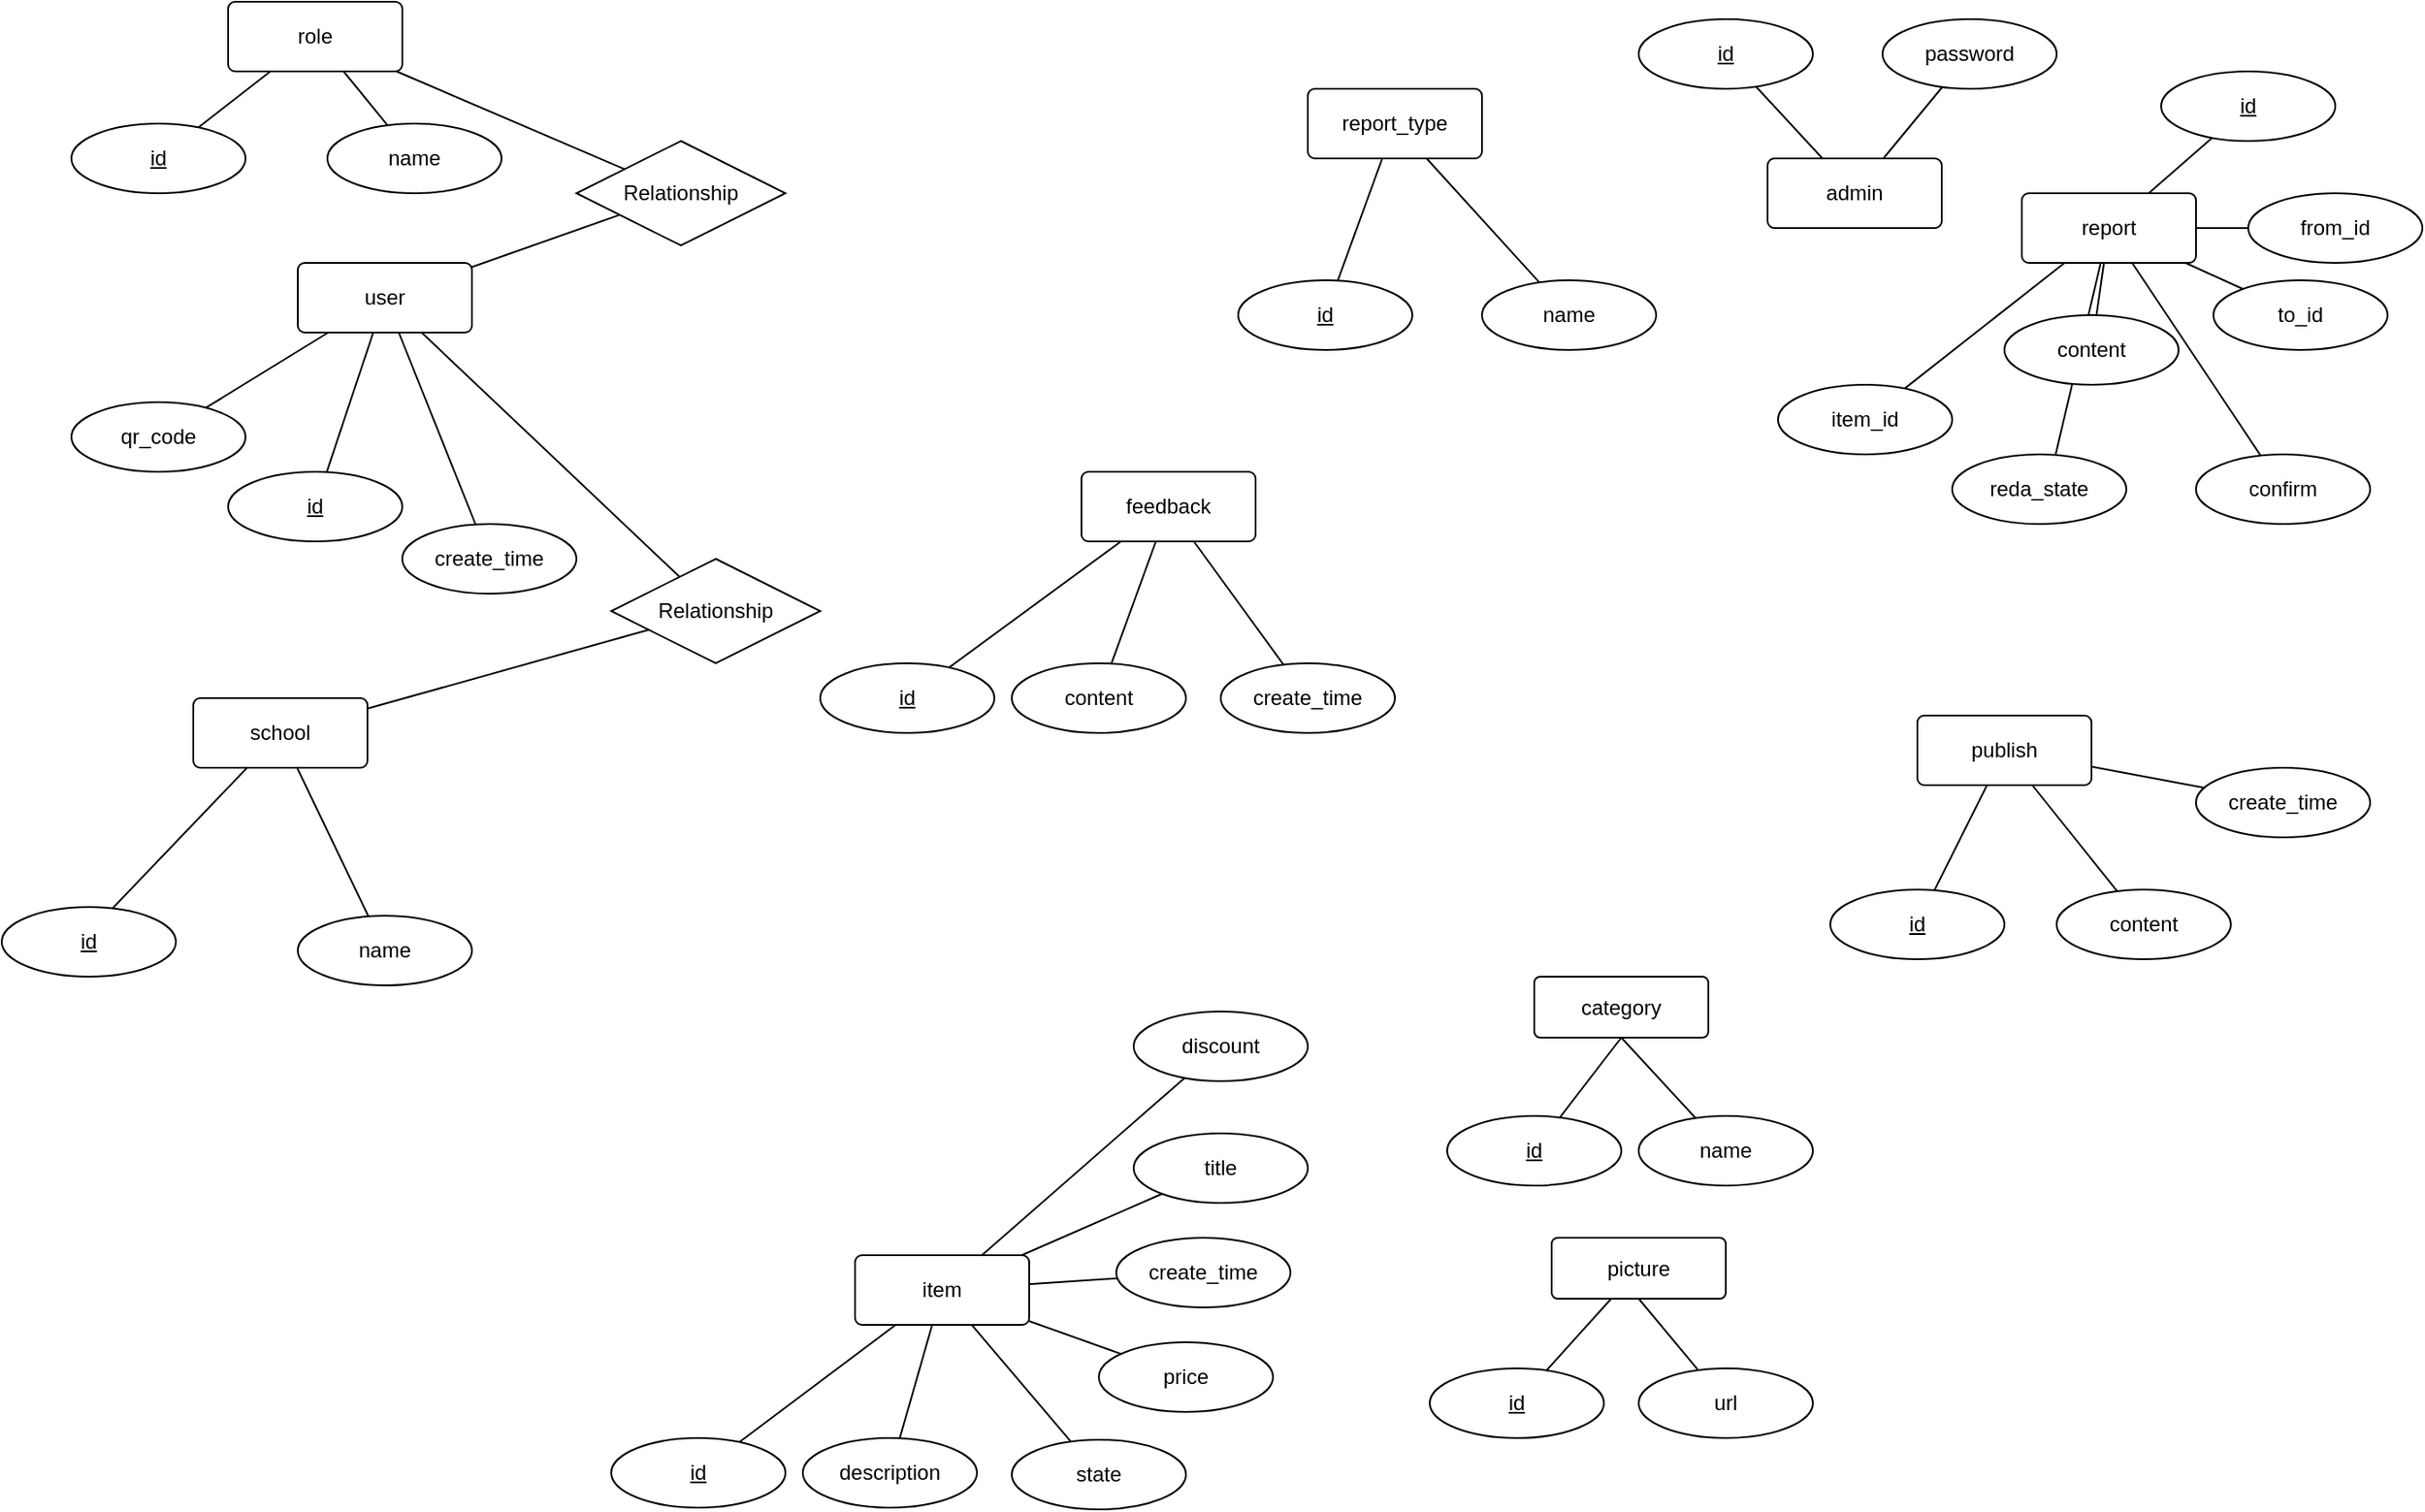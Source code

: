 <mxfile version="12.8.4" type="github">
  <diagram id="C5RBs43oDa-KdzZeNtuy" name="Page-1">
    <mxGraphModel dx="2067" dy="691" grid="1" gridSize="10" guides="1" tooltips="1" connect="1" arrows="1" fold="1" page="1" pageScale="1" pageWidth="827" pageHeight="1169" math="0" shadow="0">
      <root>
        <mxCell id="WIyWlLk6GJQsqaUBKTNV-0" />
        <mxCell id="WIyWlLk6GJQsqaUBKTNV-1" parent="WIyWlLk6GJQsqaUBKTNV-0" />
        <mxCell id="x0fX3sGU_hapRCEqtS8F-4" style="rounded=0;orthogonalLoop=1;jettySize=auto;html=1;endArrow=none;endFill=0;" edge="1" parent="WIyWlLk6GJQsqaUBKTNV-1" source="x0fX3sGU_hapRCEqtS8F-0" target="x0fX3sGU_hapRCEqtS8F-3">
          <mxGeometry relative="1" as="geometry">
            <mxPoint x="-120.12" y="291.649" as="targetPoint" />
          </mxGeometry>
        </mxCell>
        <mxCell id="x0fX3sGU_hapRCEqtS8F-5" style="edgeStyle=none;rounded=0;orthogonalLoop=1;jettySize=auto;html=1;endArrow=none;endFill=0;" edge="1" parent="WIyWlLk6GJQsqaUBKTNV-1" source="x0fX3sGU_hapRCEqtS8F-0" target="x0fX3sGU_hapRCEqtS8F-2">
          <mxGeometry relative="1" as="geometry">
            <mxPoint x="-105.926" y="169.444" as="targetPoint" />
          </mxGeometry>
        </mxCell>
        <mxCell id="x0fX3sGU_hapRCEqtS8F-11" style="edgeStyle=none;rounded=0;orthogonalLoop=1;jettySize=auto;html=1;endArrow=none;endFill=0;" edge="1" parent="WIyWlLk6GJQsqaUBKTNV-1" source="x0fX3sGU_hapRCEqtS8F-0" target="x0fX3sGU_hapRCEqtS8F-10">
          <mxGeometry relative="1" as="geometry">
            <mxPoint x="-100.369" y="217.806" as="targetPoint" />
          </mxGeometry>
        </mxCell>
        <mxCell id="x0fX3sGU_hapRCEqtS8F-24" style="edgeStyle=none;rounded=0;orthogonalLoop=1;jettySize=auto;html=1;endArrow=none;endFill=0;" edge="1" parent="WIyWlLk6GJQsqaUBKTNV-1" source="x0fX3sGU_hapRCEqtS8F-0" target="x0fX3sGU_hapRCEqtS8F-22">
          <mxGeometry relative="1" as="geometry" />
        </mxCell>
        <mxCell id="x0fX3sGU_hapRCEqtS8F-26" style="edgeStyle=none;rounded=0;orthogonalLoop=1;jettySize=auto;html=1;endArrow=none;endFill=0;" edge="1" parent="WIyWlLk6GJQsqaUBKTNV-1" source="x0fX3sGU_hapRCEqtS8F-0" target="x0fX3sGU_hapRCEqtS8F-23">
          <mxGeometry relative="1" as="geometry">
            <mxPoint x="68.571" y="119.286" as="targetPoint" />
          </mxGeometry>
        </mxCell>
        <mxCell id="x0fX3sGU_hapRCEqtS8F-0" value="user" style="rounded=1;arcSize=10;whiteSpace=wrap;html=1;align=center;" vertex="1" parent="WIyWlLk6GJQsqaUBKTNV-1">
          <mxGeometry x="-430" y="170" width="100" height="40" as="geometry" />
        </mxCell>
        <mxCell id="x0fX3sGU_hapRCEqtS8F-18" style="edgeStyle=none;rounded=0;orthogonalLoop=1;jettySize=auto;html=1;endArrow=none;endFill=0;" edge="1" parent="WIyWlLk6GJQsqaUBKTNV-1" source="x0fX3sGU_hapRCEqtS8F-1" target="x0fX3sGU_hapRCEqtS8F-16">
          <mxGeometry relative="1" as="geometry" />
        </mxCell>
        <mxCell id="x0fX3sGU_hapRCEqtS8F-27" style="edgeStyle=none;rounded=0;orthogonalLoop=1;jettySize=auto;html=1;endArrow=none;endFill=0;" edge="1" parent="WIyWlLk6GJQsqaUBKTNV-1" source="x0fX3sGU_hapRCEqtS8F-1" target="x0fX3sGU_hapRCEqtS8F-15">
          <mxGeometry relative="1" as="geometry">
            <mxPoint x="62.727" y="83.636" as="targetPoint" />
          </mxGeometry>
        </mxCell>
        <mxCell id="x0fX3sGU_hapRCEqtS8F-1" value="role" style="rounded=1;arcSize=10;whiteSpace=wrap;html=1;align=center;" vertex="1" parent="WIyWlLk6GJQsqaUBKTNV-1">
          <mxGeometry x="-470" y="20" width="100" height="40" as="geometry" />
        </mxCell>
        <mxCell id="x0fX3sGU_hapRCEqtS8F-2" value="create_time" style="ellipse;whiteSpace=wrap;html=1;align=center;" vertex="1" parent="WIyWlLk6GJQsqaUBKTNV-1">
          <mxGeometry x="-370" y="320" width="100" height="40" as="geometry" />
        </mxCell>
        <mxCell id="x0fX3sGU_hapRCEqtS8F-3" value="id" style="ellipse;whiteSpace=wrap;html=1;align=center;fontStyle=4;" vertex="1" parent="WIyWlLk6GJQsqaUBKTNV-1">
          <mxGeometry x="-470" y="290" width="100" height="40" as="geometry" />
        </mxCell>
        <mxCell id="x0fX3sGU_hapRCEqtS8F-10" value="qr_code" style="ellipse;whiteSpace=wrap;html=1;align=center;" vertex="1" parent="WIyWlLk6GJQsqaUBKTNV-1">
          <mxGeometry x="-560" y="250" width="100" height="40" as="geometry" />
        </mxCell>
        <mxCell id="x0fX3sGU_hapRCEqtS8F-20" style="edgeStyle=none;rounded=0;orthogonalLoop=1;jettySize=auto;html=1;entryX=0.5;entryY=0.375;entryDx=0;entryDy=0;entryPerimeter=0;endArrow=none;endFill=0;" edge="1" parent="WIyWlLk6GJQsqaUBKTNV-1" source="x0fX3sGU_hapRCEqtS8F-12" target="x0fX3sGU_hapRCEqtS8F-13">
          <mxGeometry relative="1" as="geometry" />
        </mxCell>
        <mxCell id="x0fX3sGU_hapRCEqtS8F-21" style="edgeStyle=none;rounded=0;orthogonalLoop=1;jettySize=auto;html=1;endArrow=none;endFill=0;" edge="1" parent="WIyWlLk6GJQsqaUBKTNV-1" source="x0fX3sGU_hapRCEqtS8F-12" target="x0fX3sGU_hapRCEqtS8F-14">
          <mxGeometry relative="1" as="geometry" />
        </mxCell>
        <mxCell id="x0fX3sGU_hapRCEqtS8F-25" style="edgeStyle=none;rounded=0;orthogonalLoop=1;jettySize=auto;html=1;endArrow=none;endFill=0;" edge="1" parent="WIyWlLk6GJQsqaUBKTNV-1" source="x0fX3sGU_hapRCEqtS8F-12" target="x0fX3sGU_hapRCEqtS8F-22">
          <mxGeometry relative="1" as="geometry" />
        </mxCell>
        <mxCell id="x0fX3sGU_hapRCEqtS8F-12" value="school" style="rounded=1;arcSize=10;whiteSpace=wrap;html=1;align=center;" vertex="1" parent="WIyWlLk6GJQsqaUBKTNV-1">
          <mxGeometry x="-490" y="420" width="100" height="40" as="geometry" />
        </mxCell>
        <mxCell id="x0fX3sGU_hapRCEqtS8F-13" value="id" style="ellipse;whiteSpace=wrap;html=1;align=center;fontStyle=4;" vertex="1" parent="WIyWlLk6GJQsqaUBKTNV-1">
          <mxGeometry x="-600" y="540" width="100" height="40" as="geometry" />
        </mxCell>
        <mxCell id="x0fX3sGU_hapRCEqtS8F-14" value="name" style="ellipse;whiteSpace=wrap;html=1;align=center;" vertex="1" parent="WIyWlLk6GJQsqaUBKTNV-1">
          <mxGeometry x="-430" y="545" width="100" height="40" as="geometry" />
        </mxCell>
        <mxCell id="x0fX3sGU_hapRCEqtS8F-15" value="name" style="ellipse;whiteSpace=wrap;html=1;align=center;" vertex="1" parent="WIyWlLk6GJQsqaUBKTNV-1">
          <mxGeometry x="-413" y="90" width="100" height="40" as="geometry" />
        </mxCell>
        <mxCell id="x0fX3sGU_hapRCEqtS8F-16" value="id" style="ellipse;whiteSpace=wrap;html=1;align=center;fontStyle=4;" vertex="1" parent="WIyWlLk6GJQsqaUBKTNV-1">
          <mxGeometry x="-560" y="90" width="100" height="40" as="geometry" />
        </mxCell>
        <mxCell id="x0fX3sGU_hapRCEqtS8F-22" value="Relationship" style="shape=rhombus;perimeter=rhombusPerimeter;whiteSpace=wrap;html=1;align=center;" vertex="1" parent="WIyWlLk6GJQsqaUBKTNV-1">
          <mxGeometry x="-250" y="340" width="120" height="60" as="geometry" />
        </mxCell>
        <mxCell id="x0fX3sGU_hapRCEqtS8F-72" style="edgeStyle=none;rounded=0;orthogonalLoop=1;jettySize=auto;html=1;endArrow=none;endFill=0;" edge="1" parent="WIyWlLk6GJQsqaUBKTNV-1" source="x0fX3sGU_hapRCEqtS8F-23" target="x0fX3sGU_hapRCEqtS8F-1">
          <mxGeometry relative="1" as="geometry" />
        </mxCell>
        <mxCell id="x0fX3sGU_hapRCEqtS8F-23" value="Relationship" style="shape=rhombus;perimeter=rhombusPerimeter;whiteSpace=wrap;html=1;align=center;" vertex="1" parent="WIyWlLk6GJQsqaUBKTNV-1">
          <mxGeometry x="-270" y="100" width="120" height="60" as="geometry" />
        </mxCell>
        <mxCell id="x0fX3sGU_hapRCEqtS8F-33" style="edgeStyle=none;rounded=0;orthogonalLoop=1;jettySize=auto;html=1;endArrow=none;endFill=0;" edge="1" parent="WIyWlLk6GJQsqaUBKTNV-1" source="x0fX3sGU_hapRCEqtS8F-28" target="x0fX3sGU_hapRCEqtS8F-29">
          <mxGeometry relative="1" as="geometry" />
        </mxCell>
        <mxCell id="x0fX3sGU_hapRCEqtS8F-34" style="edgeStyle=none;rounded=0;orthogonalLoop=1;jettySize=auto;html=1;endArrow=none;endFill=0;" edge="1" parent="WIyWlLk6GJQsqaUBKTNV-1" source="x0fX3sGU_hapRCEqtS8F-28" target="x0fX3sGU_hapRCEqtS8F-30">
          <mxGeometry relative="1" as="geometry" />
        </mxCell>
        <mxCell id="x0fX3sGU_hapRCEqtS8F-36" style="edgeStyle=none;rounded=0;orthogonalLoop=1;jettySize=auto;html=1;endArrow=none;endFill=0;" edge="1" parent="WIyWlLk6GJQsqaUBKTNV-1" source="x0fX3sGU_hapRCEqtS8F-28" target="x0fX3sGU_hapRCEqtS8F-32">
          <mxGeometry relative="1" as="geometry" />
        </mxCell>
        <mxCell id="x0fX3sGU_hapRCEqtS8F-28" value="feedback" style="rounded=1;arcSize=10;whiteSpace=wrap;html=1;align=center;" vertex="1" parent="WIyWlLk6GJQsqaUBKTNV-1">
          <mxGeometry x="20" y="290" width="100" height="40" as="geometry" />
        </mxCell>
        <mxCell id="x0fX3sGU_hapRCEqtS8F-29" value="id" style="ellipse;whiteSpace=wrap;html=1;align=center;fontStyle=4;" vertex="1" parent="WIyWlLk6GJQsqaUBKTNV-1">
          <mxGeometry x="-130" y="400" width="100" height="40" as="geometry" />
        </mxCell>
        <mxCell id="x0fX3sGU_hapRCEqtS8F-30" value="content" style="ellipse;whiteSpace=wrap;html=1;align=center;" vertex="1" parent="WIyWlLk6GJQsqaUBKTNV-1">
          <mxGeometry x="-20" y="400" width="100" height="40" as="geometry" />
        </mxCell>
        <mxCell id="x0fX3sGU_hapRCEqtS8F-32" value="create_time" style="ellipse;whiteSpace=wrap;html=1;align=center;direction=west;" vertex="1" parent="WIyWlLk6GJQsqaUBKTNV-1">
          <mxGeometry x="100" y="400" width="100" height="40" as="geometry" />
        </mxCell>
        <mxCell id="x0fX3sGU_hapRCEqtS8F-40" style="edgeStyle=none;rounded=0;orthogonalLoop=1;jettySize=auto;html=1;endArrow=none;endFill=0;" edge="1" parent="WIyWlLk6GJQsqaUBKTNV-1" source="x0fX3sGU_hapRCEqtS8F-37" target="x0fX3sGU_hapRCEqtS8F-38">
          <mxGeometry relative="1" as="geometry" />
        </mxCell>
        <mxCell id="x0fX3sGU_hapRCEqtS8F-44" style="edgeStyle=none;rounded=0;orthogonalLoop=1;jettySize=auto;html=1;endArrow=none;endFill=0;" edge="1" parent="WIyWlLk6GJQsqaUBKTNV-1" source="x0fX3sGU_hapRCEqtS8F-37" target="x0fX3sGU_hapRCEqtS8F-43">
          <mxGeometry relative="1" as="geometry" />
        </mxCell>
        <mxCell id="x0fX3sGU_hapRCEqtS8F-52" style="edgeStyle=none;rounded=0;orthogonalLoop=1;jettySize=auto;html=1;endArrow=none;endFill=0;" edge="1" parent="WIyWlLk6GJQsqaUBKTNV-1" source="x0fX3sGU_hapRCEqtS8F-37" target="x0fX3sGU_hapRCEqtS8F-51">
          <mxGeometry relative="1" as="geometry" />
        </mxCell>
        <mxCell id="x0fX3sGU_hapRCEqtS8F-54" style="edgeStyle=none;rounded=0;orthogonalLoop=1;jettySize=auto;html=1;endArrow=none;endFill=0;" edge="1" parent="WIyWlLk6GJQsqaUBKTNV-1" source="x0fX3sGU_hapRCEqtS8F-37" target="x0fX3sGU_hapRCEqtS8F-53">
          <mxGeometry relative="1" as="geometry" />
        </mxCell>
        <mxCell id="x0fX3sGU_hapRCEqtS8F-56" style="edgeStyle=none;rounded=0;orthogonalLoop=1;jettySize=auto;html=1;endArrow=none;endFill=0;" edge="1" parent="WIyWlLk6GJQsqaUBKTNV-1" source="x0fX3sGU_hapRCEqtS8F-37" target="x0fX3sGU_hapRCEqtS8F-55">
          <mxGeometry relative="1" as="geometry" />
        </mxCell>
        <mxCell id="x0fX3sGU_hapRCEqtS8F-58" style="edgeStyle=none;rounded=0;orthogonalLoop=1;jettySize=auto;html=1;endArrow=none;endFill=0;" edge="1" parent="WIyWlLk6GJQsqaUBKTNV-1" source="x0fX3sGU_hapRCEqtS8F-37" target="x0fX3sGU_hapRCEqtS8F-57">
          <mxGeometry relative="1" as="geometry" />
        </mxCell>
        <mxCell id="x0fX3sGU_hapRCEqtS8F-60" style="edgeStyle=none;rounded=0;orthogonalLoop=1;jettySize=auto;html=1;endArrow=none;endFill=0;" edge="1" parent="WIyWlLk6GJQsqaUBKTNV-1" source="x0fX3sGU_hapRCEqtS8F-37" target="x0fX3sGU_hapRCEqtS8F-59">
          <mxGeometry relative="1" as="geometry" />
        </mxCell>
        <mxCell id="x0fX3sGU_hapRCEqtS8F-37" value="item" style="rounded=1;arcSize=10;whiteSpace=wrap;html=1;align=center;" vertex="1" parent="WIyWlLk6GJQsqaUBKTNV-1">
          <mxGeometry x="-110" y="740" width="100" height="40" as="geometry" />
        </mxCell>
        <mxCell id="x0fX3sGU_hapRCEqtS8F-38" value="id" style="ellipse;whiteSpace=wrap;html=1;align=center;fontStyle=4;" vertex="1" parent="WIyWlLk6GJQsqaUBKTNV-1">
          <mxGeometry x="-250" y="845" width="100" height="40" as="geometry" />
        </mxCell>
        <mxCell id="x0fX3sGU_hapRCEqtS8F-49" style="edgeStyle=none;rounded=0;orthogonalLoop=1;jettySize=auto;html=1;exitX=0.5;exitY=1;exitDx=0;exitDy=0;endArrow=none;endFill=0;" edge="1" parent="WIyWlLk6GJQsqaUBKTNV-1" source="x0fX3sGU_hapRCEqtS8F-42" target="x0fX3sGU_hapRCEqtS8F-47">
          <mxGeometry relative="1" as="geometry" />
        </mxCell>
        <mxCell id="x0fX3sGU_hapRCEqtS8F-74" style="edgeStyle=none;rounded=0;orthogonalLoop=1;jettySize=auto;html=1;exitX=0.5;exitY=1;exitDx=0;exitDy=0;endArrow=none;endFill=0;" edge="1" parent="WIyWlLk6GJQsqaUBKTNV-1" source="x0fX3sGU_hapRCEqtS8F-42" target="x0fX3sGU_hapRCEqtS8F-73">
          <mxGeometry relative="1" as="geometry" />
        </mxCell>
        <mxCell id="x0fX3sGU_hapRCEqtS8F-42" value="category" style="rounded=1;arcSize=10;whiteSpace=wrap;html=1;align=center;" vertex="1" parent="WIyWlLk6GJQsqaUBKTNV-1">
          <mxGeometry x="280" y="580" width="100" height="35" as="geometry" />
        </mxCell>
        <mxCell id="x0fX3sGU_hapRCEqtS8F-43" value="description" style="ellipse;whiteSpace=wrap;html=1;align=center;" vertex="1" parent="WIyWlLk6GJQsqaUBKTNV-1">
          <mxGeometry x="-140" y="845" width="100" height="40" as="geometry" />
        </mxCell>
        <mxCell id="x0fX3sGU_hapRCEqtS8F-50" style="edgeStyle=none;rounded=0;orthogonalLoop=1;jettySize=auto;html=1;endArrow=none;endFill=0;" edge="1" parent="WIyWlLk6GJQsqaUBKTNV-1" source="x0fX3sGU_hapRCEqtS8F-46" target="x0fX3sGU_hapRCEqtS8F-48">
          <mxGeometry relative="1" as="geometry" />
        </mxCell>
        <mxCell id="x0fX3sGU_hapRCEqtS8F-76" style="edgeStyle=none;rounded=0;orthogonalLoop=1;jettySize=auto;html=1;exitX=0.5;exitY=1;exitDx=0;exitDy=0;endArrow=none;endFill=0;" edge="1" parent="WIyWlLk6GJQsqaUBKTNV-1" source="x0fX3sGU_hapRCEqtS8F-46" target="x0fX3sGU_hapRCEqtS8F-75">
          <mxGeometry relative="1" as="geometry" />
        </mxCell>
        <mxCell id="x0fX3sGU_hapRCEqtS8F-46" value="picture" style="rounded=1;arcSize=10;whiteSpace=wrap;html=1;align=center;" vertex="1" parent="WIyWlLk6GJQsqaUBKTNV-1">
          <mxGeometry x="290" y="730" width="100" height="35" as="geometry" />
        </mxCell>
        <mxCell id="x0fX3sGU_hapRCEqtS8F-47" value="id" style="ellipse;whiteSpace=wrap;html=1;align=center;fontStyle=4;" vertex="1" parent="WIyWlLk6GJQsqaUBKTNV-1">
          <mxGeometry x="230" y="660" width="100" height="40" as="geometry" />
        </mxCell>
        <mxCell id="x0fX3sGU_hapRCEqtS8F-48" value="id" style="ellipse;whiteSpace=wrap;html=1;align=center;fontStyle=4;" vertex="1" parent="WIyWlLk6GJQsqaUBKTNV-1">
          <mxGeometry x="220" y="805" width="100" height="40" as="geometry" />
        </mxCell>
        <mxCell id="x0fX3sGU_hapRCEqtS8F-51" value="state" style="ellipse;whiteSpace=wrap;html=1;align=center;" vertex="1" parent="WIyWlLk6GJQsqaUBKTNV-1">
          <mxGeometry x="-20" y="846" width="100" height="40" as="geometry" />
        </mxCell>
        <mxCell id="x0fX3sGU_hapRCEqtS8F-53" value="price" style="ellipse;whiteSpace=wrap;html=1;align=center;" vertex="1" parent="WIyWlLk6GJQsqaUBKTNV-1">
          <mxGeometry x="30" y="790" width="100" height="40" as="geometry" />
        </mxCell>
        <mxCell id="x0fX3sGU_hapRCEqtS8F-55" value="create_time" style="ellipse;whiteSpace=wrap;html=1;align=center;" vertex="1" parent="WIyWlLk6GJQsqaUBKTNV-1">
          <mxGeometry x="40" y="730" width="100" height="40" as="geometry" />
        </mxCell>
        <mxCell id="x0fX3sGU_hapRCEqtS8F-57" value="title" style="ellipse;whiteSpace=wrap;html=1;align=center;" vertex="1" parent="WIyWlLk6GJQsqaUBKTNV-1">
          <mxGeometry x="50" y="670" width="100" height="40" as="geometry" />
        </mxCell>
        <mxCell id="x0fX3sGU_hapRCEqtS8F-59" value="discount" style="ellipse;whiteSpace=wrap;html=1;align=center;" vertex="1" parent="WIyWlLk6GJQsqaUBKTNV-1">
          <mxGeometry x="50" y="600" width="100" height="40" as="geometry" />
        </mxCell>
        <mxCell id="x0fX3sGU_hapRCEqtS8F-64" style="edgeStyle=none;rounded=0;orthogonalLoop=1;jettySize=auto;html=1;endArrow=none;endFill=0;" edge="1" parent="WIyWlLk6GJQsqaUBKTNV-1" source="x0fX3sGU_hapRCEqtS8F-61" target="x0fX3sGU_hapRCEqtS8F-62">
          <mxGeometry relative="1" as="geometry" />
        </mxCell>
        <mxCell id="x0fX3sGU_hapRCEqtS8F-65" style="edgeStyle=none;rounded=0;orthogonalLoop=1;jettySize=auto;html=1;endArrow=none;endFill=0;" edge="1" parent="WIyWlLk6GJQsqaUBKTNV-1" source="x0fX3sGU_hapRCEqtS8F-61" target="x0fX3sGU_hapRCEqtS8F-63">
          <mxGeometry relative="1" as="geometry" />
        </mxCell>
        <mxCell id="x0fX3sGU_hapRCEqtS8F-61" value="admin" style="rounded=1;arcSize=10;whiteSpace=wrap;html=1;align=center;" vertex="1" parent="WIyWlLk6GJQsqaUBKTNV-1">
          <mxGeometry x="414" y="110" width="100" height="40" as="geometry" />
        </mxCell>
        <mxCell id="x0fX3sGU_hapRCEqtS8F-62" value="id" style="ellipse;whiteSpace=wrap;html=1;align=center;fontStyle=4;" vertex="1" parent="WIyWlLk6GJQsqaUBKTNV-1">
          <mxGeometry x="340" y="30" width="100" height="40" as="geometry" />
        </mxCell>
        <mxCell id="x0fX3sGU_hapRCEqtS8F-63" value="password" style="ellipse;whiteSpace=wrap;html=1;align=center;" vertex="1" parent="WIyWlLk6GJQsqaUBKTNV-1">
          <mxGeometry x="480" y="30" width="100" height="40" as="geometry" />
        </mxCell>
        <mxCell id="x0fX3sGU_hapRCEqtS8F-77" style="edgeStyle=none;rounded=0;orthogonalLoop=1;jettySize=auto;html=1;endArrow=none;endFill=0;" edge="1" parent="WIyWlLk6GJQsqaUBKTNV-1" source="x0fX3sGU_hapRCEqtS8F-66" target="x0fX3sGU_hapRCEqtS8F-67">
          <mxGeometry relative="1" as="geometry" />
        </mxCell>
        <mxCell id="x0fX3sGU_hapRCEqtS8F-78" style="edgeStyle=none;rounded=0;orthogonalLoop=1;jettySize=auto;html=1;endArrow=none;endFill=0;" edge="1" parent="WIyWlLk6GJQsqaUBKTNV-1" source="x0fX3sGU_hapRCEqtS8F-66" target="x0fX3sGU_hapRCEqtS8F-68">
          <mxGeometry relative="1" as="geometry" />
        </mxCell>
        <mxCell id="x0fX3sGU_hapRCEqtS8F-79" style="edgeStyle=none;rounded=0;orthogonalLoop=1;jettySize=auto;html=1;endArrow=none;endFill=0;" edge="1" parent="WIyWlLk6GJQsqaUBKTNV-1" source="x0fX3sGU_hapRCEqtS8F-66" target="x0fX3sGU_hapRCEqtS8F-69">
          <mxGeometry relative="1" as="geometry" />
        </mxCell>
        <mxCell id="x0fX3sGU_hapRCEqtS8F-81" style="edgeStyle=none;rounded=0;orthogonalLoop=1;jettySize=auto;html=1;endArrow=none;endFill=0;" edge="1" parent="WIyWlLk6GJQsqaUBKTNV-1" source="x0fX3sGU_hapRCEqtS8F-66" target="x0fX3sGU_hapRCEqtS8F-80">
          <mxGeometry relative="1" as="geometry" />
        </mxCell>
        <mxCell id="x0fX3sGU_hapRCEqtS8F-88" style="edgeStyle=none;rounded=0;orthogonalLoop=1;jettySize=auto;html=1;endArrow=none;endFill=0;" edge="1" parent="WIyWlLk6GJQsqaUBKTNV-1" source="x0fX3sGU_hapRCEqtS8F-66" target="x0fX3sGU_hapRCEqtS8F-87">
          <mxGeometry relative="1" as="geometry" />
        </mxCell>
        <mxCell id="x0fX3sGU_hapRCEqtS8F-90" style="edgeStyle=none;rounded=0;orthogonalLoop=1;jettySize=auto;html=1;entryX=0.5;entryY=1;entryDx=0;entryDy=0;endArrow=none;endFill=0;" edge="1" parent="WIyWlLk6GJQsqaUBKTNV-1" source="x0fX3sGU_hapRCEqtS8F-66" target="x0fX3sGU_hapRCEqtS8F-89">
          <mxGeometry relative="1" as="geometry" />
        </mxCell>
        <mxCell id="x0fX3sGU_hapRCEqtS8F-92" style="edgeStyle=none;rounded=0;orthogonalLoop=1;jettySize=auto;html=1;endArrow=none;endFill=0;" edge="1" parent="WIyWlLk6GJQsqaUBKTNV-1" source="x0fX3sGU_hapRCEqtS8F-66" target="x0fX3sGU_hapRCEqtS8F-91">
          <mxGeometry relative="1" as="geometry" />
        </mxCell>
        <mxCell id="x0fX3sGU_hapRCEqtS8F-66" value="report" style="rounded=1;arcSize=10;whiteSpace=wrap;html=1;align=center;" vertex="1" parent="WIyWlLk6GJQsqaUBKTNV-1">
          <mxGeometry x="560" y="130" width="100" height="40" as="geometry" />
        </mxCell>
        <mxCell id="x0fX3sGU_hapRCEqtS8F-67" value="id" style="ellipse;whiteSpace=wrap;html=1;align=center;fontStyle=4;" vertex="1" parent="WIyWlLk6GJQsqaUBKTNV-1">
          <mxGeometry x="640" y="60" width="100" height="40" as="geometry" />
        </mxCell>
        <mxCell id="x0fX3sGU_hapRCEqtS8F-68" value="from_id" style="ellipse;whiteSpace=wrap;html=1;align=center;" vertex="1" parent="WIyWlLk6GJQsqaUBKTNV-1">
          <mxGeometry x="690" y="130" width="100" height="40" as="geometry" />
        </mxCell>
        <mxCell id="x0fX3sGU_hapRCEqtS8F-69" value="to_id" style="ellipse;whiteSpace=wrap;html=1;align=center;" vertex="1" parent="WIyWlLk6GJQsqaUBKTNV-1">
          <mxGeometry x="670" y="180" width="100" height="40" as="geometry" />
        </mxCell>
        <mxCell id="x0fX3sGU_hapRCEqtS8F-73" value="name" style="ellipse;whiteSpace=wrap;html=1;align=center;" vertex="1" parent="WIyWlLk6GJQsqaUBKTNV-1">
          <mxGeometry x="340" y="660" width="100" height="40" as="geometry" />
        </mxCell>
        <mxCell id="x0fX3sGU_hapRCEqtS8F-75" value="url" style="ellipse;whiteSpace=wrap;html=1;align=center;" vertex="1" parent="WIyWlLk6GJQsqaUBKTNV-1">
          <mxGeometry x="340" y="805" width="100" height="40" as="geometry" />
        </mxCell>
        <mxCell id="x0fX3sGU_hapRCEqtS8F-80" value="content" style="ellipse;whiteSpace=wrap;html=1;align=center;" vertex="1" parent="WIyWlLk6GJQsqaUBKTNV-1">
          <mxGeometry x="550" y="200" width="100" height="40" as="geometry" />
        </mxCell>
        <mxCell id="x0fX3sGU_hapRCEqtS8F-85" style="edgeStyle=none;rounded=0;orthogonalLoop=1;jettySize=auto;html=1;endArrow=none;endFill=0;" edge="1" parent="WIyWlLk6GJQsqaUBKTNV-1" source="x0fX3sGU_hapRCEqtS8F-82" target="x0fX3sGU_hapRCEqtS8F-83">
          <mxGeometry relative="1" as="geometry" />
        </mxCell>
        <mxCell id="x0fX3sGU_hapRCEqtS8F-86" style="edgeStyle=none;rounded=0;orthogonalLoop=1;jettySize=auto;html=1;endArrow=none;endFill=0;" edge="1" parent="WIyWlLk6GJQsqaUBKTNV-1" source="x0fX3sGU_hapRCEqtS8F-82" target="x0fX3sGU_hapRCEqtS8F-84">
          <mxGeometry relative="1" as="geometry" />
        </mxCell>
        <mxCell id="x0fX3sGU_hapRCEqtS8F-82" value="report_type" style="rounded=1;arcSize=10;whiteSpace=wrap;html=1;align=center;" vertex="1" parent="WIyWlLk6GJQsqaUBKTNV-1">
          <mxGeometry x="150" y="70" width="100" height="40" as="geometry" />
        </mxCell>
        <mxCell id="x0fX3sGU_hapRCEqtS8F-83" value="id" style="ellipse;whiteSpace=wrap;html=1;align=center;fontStyle=4;" vertex="1" parent="WIyWlLk6GJQsqaUBKTNV-1">
          <mxGeometry x="110" y="180" width="100" height="40" as="geometry" />
        </mxCell>
        <mxCell id="x0fX3sGU_hapRCEqtS8F-84" value="name" style="ellipse;whiteSpace=wrap;html=1;align=center;" vertex="1" parent="WIyWlLk6GJQsqaUBKTNV-1">
          <mxGeometry x="250" y="180" width="100" height="40" as="geometry" />
        </mxCell>
        <mxCell id="x0fX3sGU_hapRCEqtS8F-87" value="item_id" style="ellipse;whiteSpace=wrap;html=1;align=center;" vertex="1" parent="WIyWlLk6GJQsqaUBKTNV-1">
          <mxGeometry x="420" y="240" width="100" height="40" as="geometry" />
        </mxCell>
        <mxCell id="x0fX3sGU_hapRCEqtS8F-89" value="reda_state" style="ellipse;whiteSpace=wrap;html=1;align=center;" vertex="1" parent="WIyWlLk6GJQsqaUBKTNV-1">
          <mxGeometry x="520" y="280" width="100" height="40" as="geometry" />
        </mxCell>
        <mxCell id="x0fX3sGU_hapRCEqtS8F-91" value="confirm" style="ellipse;whiteSpace=wrap;html=1;align=center;" vertex="1" parent="WIyWlLk6GJQsqaUBKTNV-1">
          <mxGeometry x="660" y="280" width="100" height="40" as="geometry" />
        </mxCell>
        <mxCell id="x0fX3sGU_hapRCEqtS8F-96" style="edgeStyle=none;rounded=0;orthogonalLoop=1;jettySize=auto;html=1;endArrow=none;endFill=0;" edge="1" parent="WIyWlLk6GJQsqaUBKTNV-1" source="x0fX3sGU_hapRCEqtS8F-94" target="x0fX3sGU_hapRCEqtS8F-95">
          <mxGeometry relative="1" as="geometry" />
        </mxCell>
        <mxCell id="x0fX3sGU_hapRCEqtS8F-99" style="edgeStyle=none;rounded=0;orthogonalLoop=1;jettySize=auto;html=1;endArrow=none;endFill=0;" edge="1" parent="WIyWlLk6GJQsqaUBKTNV-1" source="x0fX3sGU_hapRCEqtS8F-94" target="x0fX3sGU_hapRCEqtS8F-97">
          <mxGeometry relative="1" as="geometry" />
        </mxCell>
        <mxCell id="x0fX3sGU_hapRCEqtS8F-100" style="edgeStyle=none;rounded=0;orthogonalLoop=1;jettySize=auto;html=1;endArrow=none;endFill=0;" edge="1" parent="WIyWlLk6GJQsqaUBKTNV-1" source="x0fX3sGU_hapRCEqtS8F-94" target="x0fX3sGU_hapRCEqtS8F-98">
          <mxGeometry relative="1" as="geometry" />
        </mxCell>
        <mxCell id="x0fX3sGU_hapRCEqtS8F-94" value="publish" style="rounded=1;arcSize=10;whiteSpace=wrap;html=1;align=center;" vertex="1" parent="WIyWlLk6GJQsqaUBKTNV-1">
          <mxGeometry x="500" y="430" width="100" height="40" as="geometry" />
        </mxCell>
        <mxCell id="x0fX3sGU_hapRCEqtS8F-95" value="id" style="ellipse;whiteSpace=wrap;html=1;align=center;fontStyle=4;" vertex="1" parent="WIyWlLk6GJQsqaUBKTNV-1">
          <mxGeometry x="450" y="530" width="100" height="40" as="geometry" />
        </mxCell>
        <mxCell id="x0fX3sGU_hapRCEqtS8F-97" value="content" style="ellipse;whiteSpace=wrap;html=1;align=center;" vertex="1" parent="WIyWlLk6GJQsqaUBKTNV-1">
          <mxGeometry x="580" y="530" width="100" height="40" as="geometry" />
        </mxCell>
        <mxCell id="x0fX3sGU_hapRCEqtS8F-98" value="create_time" style="ellipse;whiteSpace=wrap;html=1;align=center;" vertex="1" parent="WIyWlLk6GJQsqaUBKTNV-1">
          <mxGeometry x="660" y="460" width="100" height="40" as="geometry" />
        </mxCell>
      </root>
    </mxGraphModel>
  </diagram>
</mxfile>
